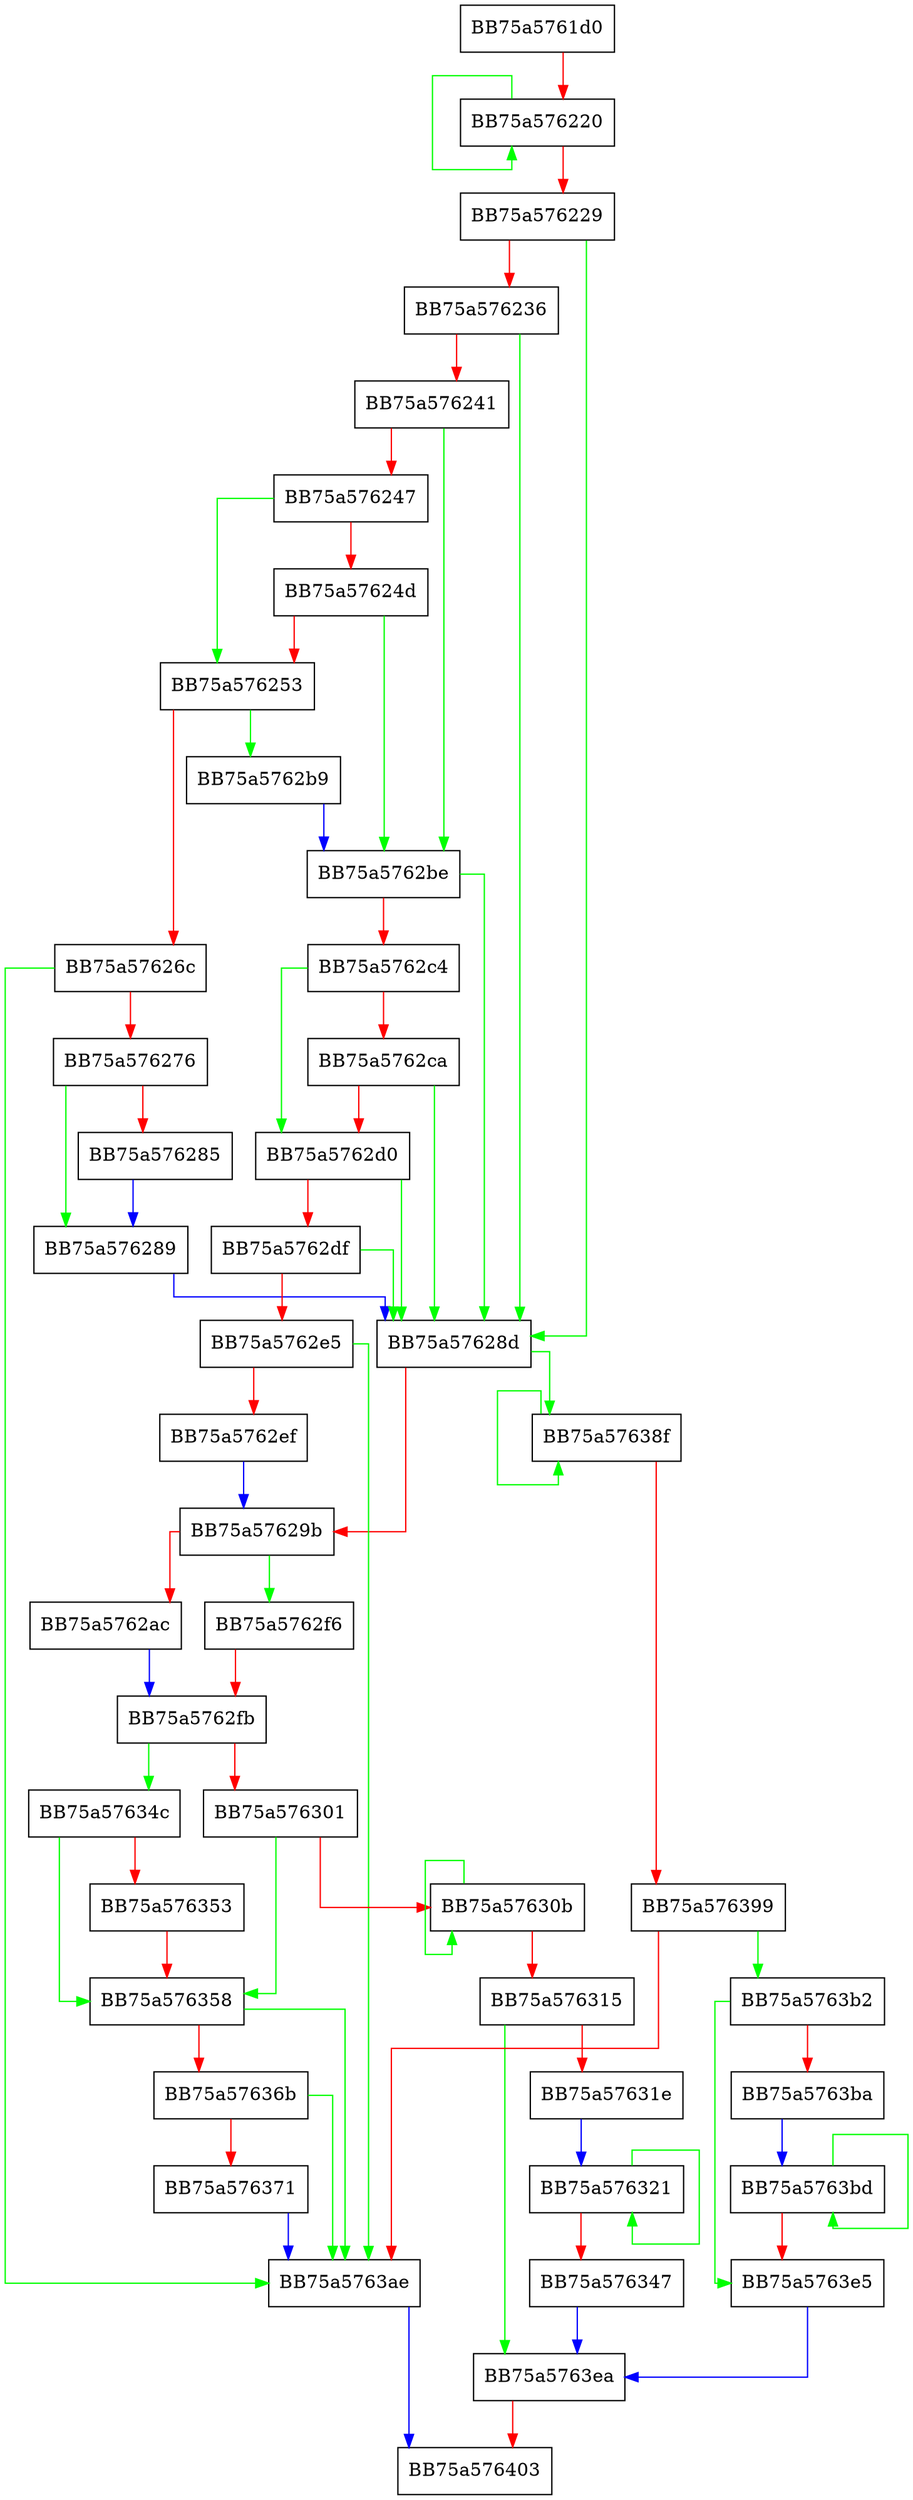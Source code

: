 digraph GetNormalizedPathSHA1 {
  node [shape="box"];
  graph [splines=ortho];
  BB75a5761d0 -> BB75a576220 [color="red"];
  BB75a576220 -> BB75a576220 [color="green"];
  BB75a576220 -> BB75a576229 [color="red"];
  BB75a576229 -> BB75a57628d [color="green"];
  BB75a576229 -> BB75a576236 [color="red"];
  BB75a576236 -> BB75a57628d [color="green"];
  BB75a576236 -> BB75a576241 [color="red"];
  BB75a576241 -> BB75a5762be [color="green"];
  BB75a576241 -> BB75a576247 [color="red"];
  BB75a576247 -> BB75a576253 [color="green"];
  BB75a576247 -> BB75a57624d [color="red"];
  BB75a57624d -> BB75a5762be [color="green"];
  BB75a57624d -> BB75a576253 [color="red"];
  BB75a576253 -> BB75a5762b9 [color="green"];
  BB75a576253 -> BB75a57626c [color="red"];
  BB75a57626c -> BB75a5763ae [color="green"];
  BB75a57626c -> BB75a576276 [color="red"];
  BB75a576276 -> BB75a576289 [color="green"];
  BB75a576276 -> BB75a576285 [color="red"];
  BB75a576285 -> BB75a576289 [color="blue"];
  BB75a576289 -> BB75a57628d [color="blue"];
  BB75a57628d -> BB75a57638f [color="green"];
  BB75a57628d -> BB75a57629b [color="red"];
  BB75a57629b -> BB75a5762f6 [color="green"];
  BB75a57629b -> BB75a5762ac [color="red"];
  BB75a5762ac -> BB75a5762fb [color="blue"];
  BB75a5762b9 -> BB75a5762be [color="blue"];
  BB75a5762be -> BB75a57628d [color="green"];
  BB75a5762be -> BB75a5762c4 [color="red"];
  BB75a5762c4 -> BB75a5762d0 [color="green"];
  BB75a5762c4 -> BB75a5762ca [color="red"];
  BB75a5762ca -> BB75a57628d [color="green"];
  BB75a5762ca -> BB75a5762d0 [color="red"];
  BB75a5762d0 -> BB75a57628d [color="green"];
  BB75a5762d0 -> BB75a5762df [color="red"];
  BB75a5762df -> BB75a57628d [color="green"];
  BB75a5762df -> BB75a5762e5 [color="red"];
  BB75a5762e5 -> BB75a5763ae [color="green"];
  BB75a5762e5 -> BB75a5762ef [color="red"];
  BB75a5762ef -> BB75a57629b [color="blue"];
  BB75a5762f6 -> BB75a5762fb [color="red"];
  BB75a5762fb -> BB75a57634c [color="green"];
  BB75a5762fb -> BB75a576301 [color="red"];
  BB75a576301 -> BB75a576358 [color="green"];
  BB75a576301 -> BB75a57630b [color="red"];
  BB75a57630b -> BB75a57630b [color="green"];
  BB75a57630b -> BB75a576315 [color="red"];
  BB75a576315 -> BB75a5763ea [color="green"];
  BB75a576315 -> BB75a57631e [color="red"];
  BB75a57631e -> BB75a576321 [color="blue"];
  BB75a576321 -> BB75a576321 [color="green"];
  BB75a576321 -> BB75a576347 [color="red"];
  BB75a576347 -> BB75a5763ea [color="blue"];
  BB75a57634c -> BB75a576358 [color="green"];
  BB75a57634c -> BB75a576353 [color="red"];
  BB75a576353 -> BB75a576358 [color="red"];
  BB75a576358 -> BB75a5763ae [color="green"];
  BB75a576358 -> BB75a57636b [color="red"];
  BB75a57636b -> BB75a5763ae [color="green"];
  BB75a57636b -> BB75a576371 [color="red"];
  BB75a576371 -> BB75a5763ae [color="blue"];
  BB75a57638f -> BB75a57638f [color="green"];
  BB75a57638f -> BB75a576399 [color="red"];
  BB75a576399 -> BB75a5763b2 [color="green"];
  BB75a576399 -> BB75a5763ae [color="red"];
  BB75a5763ae -> BB75a576403 [color="blue"];
  BB75a5763b2 -> BB75a5763e5 [color="green"];
  BB75a5763b2 -> BB75a5763ba [color="red"];
  BB75a5763ba -> BB75a5763bd [color="blue"];
  BB75a5763bd -> BB75a5763bd [color="green"];
  BB75a5763bd -> BB75a5763e5 [color="red"];
  BB75a5763e5 -> BB75a5763ea [color="blue"];
  BB75a5763ea -> BB75a576403 [color="red"];
}